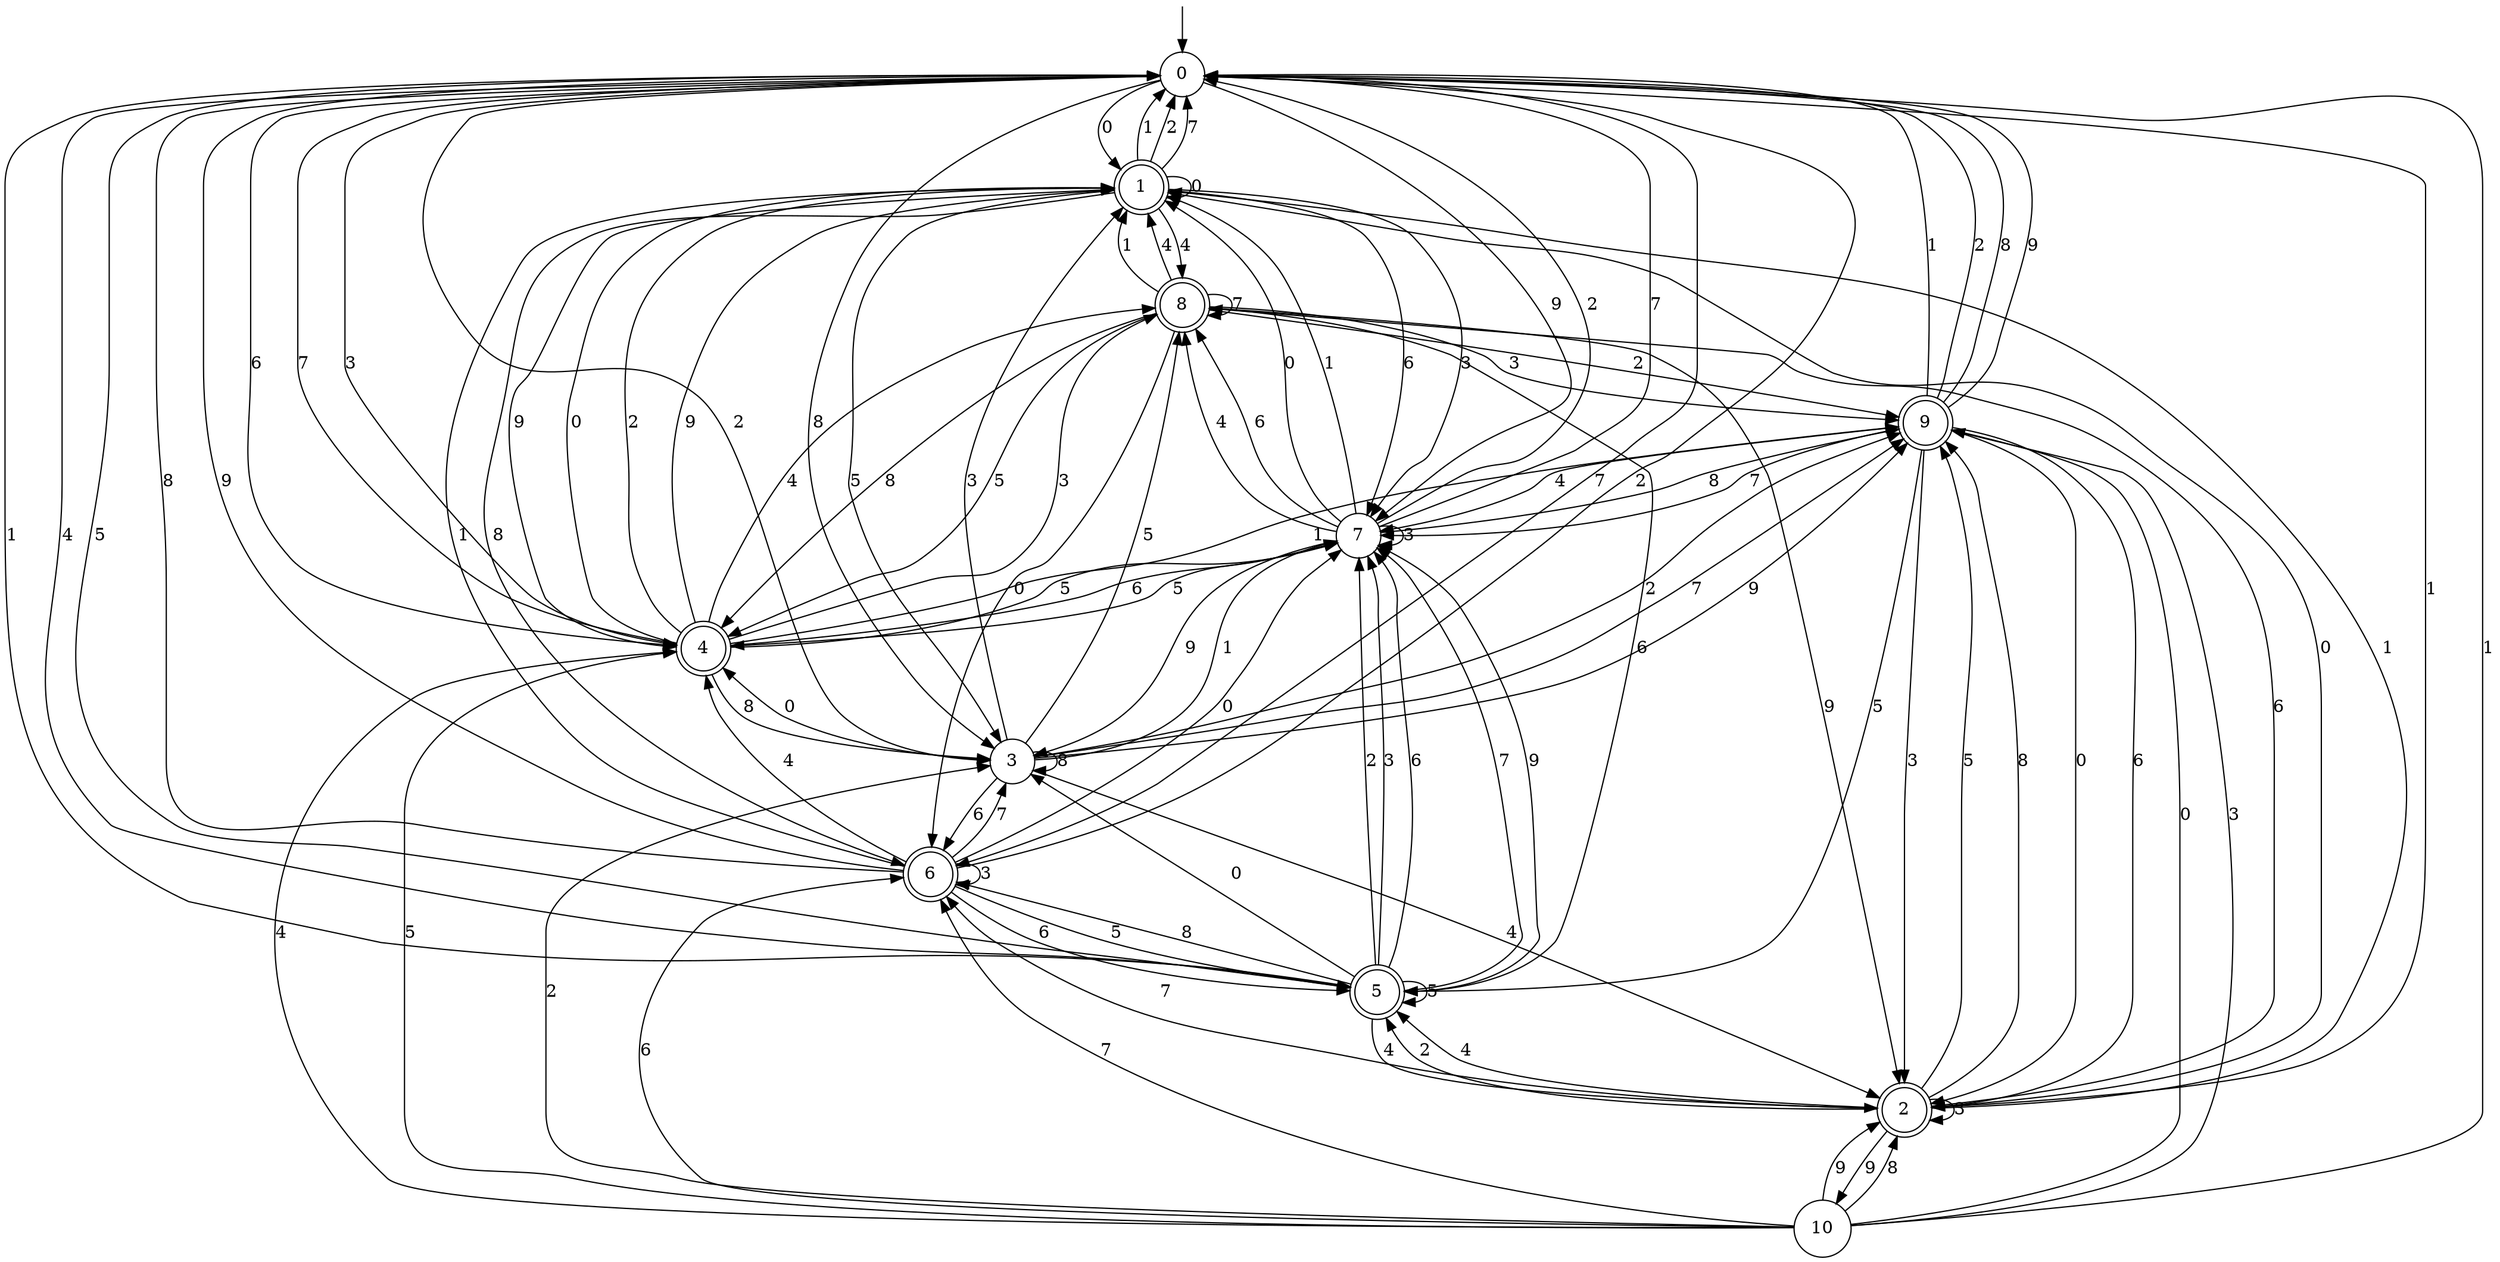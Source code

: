 digraph g {

	s0 [shape="circle" label="0"];
	s1 [shape="doublecircle" label="1"];
	s2 [shape="doublecircle" label="2"];
	s3 [shape="circle" label="3"];
	s4 [shape="doublecircle" label="4"];
	s5 [shape="doublecircle" label="5"];
	s6 [shape="doublecircle" label="6"];
	s7 [shape="circle" label="7"];
	s8 [shape="doublecircle" label="8"];
	s9 [shape="doublecircle" label="9"];
	s10 [shape="circle" label="10"];
	s0 -> s1 [label="0"];
	s0 -> s2 [label="1"];
	s0 -> s3 [label="2"];
	s0 -> s4 [label="3"];
	s0 -> s5 [label="4"];
	s0 -> s5 [label="5"];
	s0 -> s4 [label="6"];
	s0 -> s6 [label="7"];
	s0 -> s3 [label="8"];
	s0 -> s7 [label="9"];
	s1 -> s1 [label="0"];
	s1 -> s0 [label="1"];
	s1 -> s0 [label="2"];
	s1 -> s7 [label="3"];
	s1 -> s8 [label="4"];
	s1 -> s3 [label="5"];
	s1 -> s7 [label="6"];
	s1 -> s0 [label="7"];
	s1 -> s6 [label="8"];
	s1 -> s4 [label="9"];
	s2 -> s1 [label="0"];
	s2 -> s1 [label="1"];
	s2 -> s5 [label="2"];
	s2 -> s2 [label="3"];
	s2 -> s5 [label="4"];
	s2 -> s9 [label="5"];
	s2 -> s8 [label="6"];
	s2 -> s6 [label="7"];
	s2 -> s9 [label="8"];
	s2 -> s10 [label="9"];
	s3 -> s4 [label="0"];
	s3 -> s7 [label="1"];
	s3 -> s9 [label="2"];
	s3 -> s1 [label="3"];
	s3 -> s2 [label="4"];
	s3 -> s8 [label="5"];
	s3 -> s6 [label="6"];
	s3 -> s9 [label="7"];
	s3 -> s3 [label="8"];
	s3 -> s9 [label="9"];
	s4 -> s1 [label="0"];
	s4 -> s9 [label="1"];
	s4 -> s1 [label="2"];
	s4 -> s8 [label="3"];
	s4 -> s8 [label="4"];
	s4 -> s7 [label="5"];
	s4 -> s7 [label="6"];
	s4 -> s0 [label="7"];
	s4 -> s3 [label="8"];
	s4 -> s1 [label="9"];
	s5 -> s3 [label="0"];
	s5 -> s0 [label="1"];
	s5 -> s7 [label="2"];
	s5 -> s7 [label="3"];
	s5 -> s2 [label="4"];
	s5 -> s5 [label="5"];
	s5 -> s7 [label="6"];
	s5 -> s7 [label="7"];
	s5 -> s6 [label="8"];
	s5 -> s7 [label="9"];
	s6 -> s7 [label="0"];
	s6 -> s1 [label="1"];
	s6 -> s0 [label="2"];
	s6 -> s6 [label="3"];
	s6 -> s4 [label="4"];
	s6 -> s5 [label="5"];
	s6 -> s5 [label="6"];
	s6 -> s3 [label="7"];
	s6 -> s0 [label="8"];
	s6 -> s0 [label="9"];
	s7 -> s1 [label="0"];
	s7 -> s1 [label="1"];
	s7 -> s0 [label="2"];
	s7 -> s7 [label="3"];
	s7 -> s8 [label="4"];
	s7 -> s4 [label="5"];
	s7 -> s8 [label="6"];
	s7 -> s0 [label="7"];
	s7 -> s9 [label="8"];
	s7 -> s3 [label="9"];
	s8 -> s6 [label="0"];
	s8 -> s1 [label="1"];
	s8 -> s9 [label="2"];
	s8 -> s9 [label="3"];
	s8 -> s1 [label="4"];
	s8 -> s4 [label="5"];
	s8 -> s5 [label="6"];
	s8 -> s8 [label="7"];
	s8 -> s4 [label="8"];
	s8 -> s2 [label="9"];
	s9 -> s2 [label="0"];
	s9 -> s0 [label="1"];
	s9 -> s0 [label="2"];
	s9 -> s2 [label="3"];
	s9 -> s7 [label="4"];
	s9 -> s5 [label="5"];
	s9 -> s2 [label="6"];
	s9 -> s7 [label="7"];
	s9 -> s0 [label="8"];
	s9 -> s0 [label="9"];
	s10 -> s9 [label="0"];
	s10 -> s0 [label="1"];
	s10 -> s3 [label="2"];
	s10 -> s9 [label="3"];
	s10 -> s4 [label="4"];
	s10 -> s4 [label="5"];
	s10 -> s6 [label="6"];
	s10 -> s6 [label="7"];
	s10 -> s2 [label="8"];
	s10 -> s2 [label="9"];

__start0 [label="" shape="none" width="0" height="0"];
__start0 -> s0;

}
